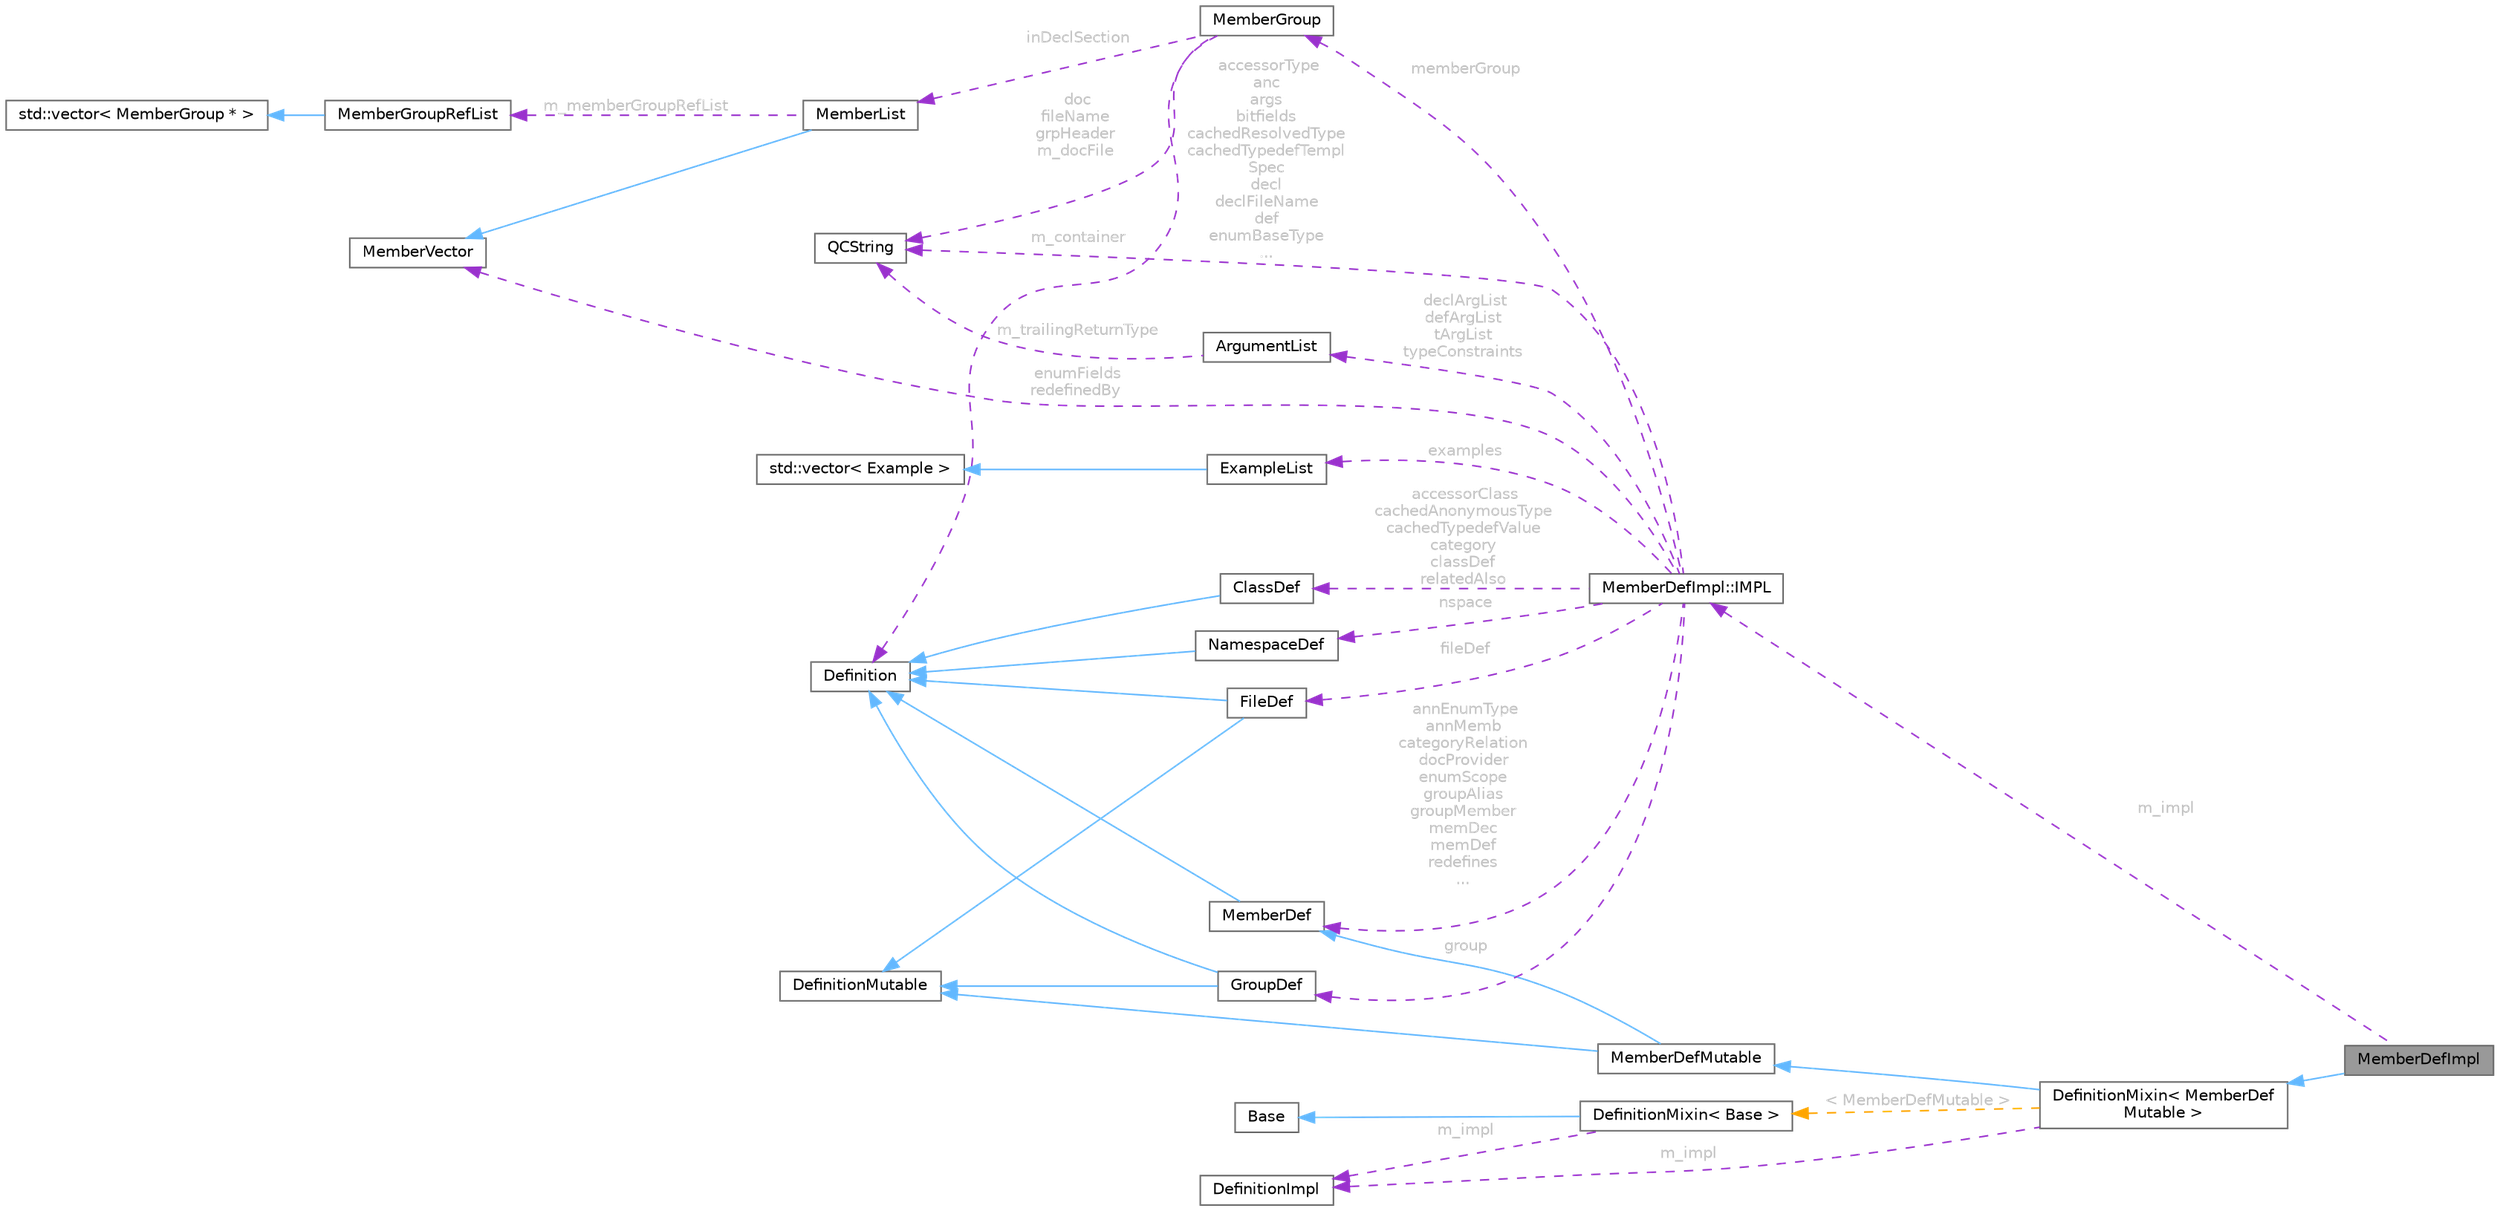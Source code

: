 digraph "MemberDefImpl"
{
 // INTERACTIVE_SVG=YES
 // LATEX_PDF_SIZE
  bgcolor="transparent";
  edge [fontname=Helvetica,fontsize=10,labelfontname=Helvetica,labelfontsize=10];
  node [fontname=Helvetica,fontsize=10,shape=box,height=0.2,width=0.4];
  rankdir="LR";
  Node1 [id="Node000001",label="MemberDefImpl",height=0.2,width=0.4,color="gray40", fillcolor="grey60", style="filled", fontcolor="black",tooltip=" "];
  Node2 -> Node1 [id="edge1_Node000001_Node000002",dir="back",color="steelblue1",style="solid",tooltip=" "];
  Node2 [id="Node000002",label="DefinitionMixin\< MemberDef\lMutable \>",height=0.2,width=0.4,color="gray40", fillcolor="white", style="filled",URL="$dd/d10/class_definition_mixin.html",tooltip=" "];
  Node3 -> Node2 [id="edge2_Node000002_Node000003",dir="back",color="steelblue1",style="solid",tooltip=" "];
  Node3 [id="Node000003",label="MemberDefMutable",height=0.2,width=0.4,color="gray40", fillcolor="white", style="filled",URL="$dd/d4b/class_member_def_mutable.html",tooltip=" "];
  Node4 -> Node3 [id="edge3_Node000003_Node000004",dir="back",color="steelblue1",style="solid",tooltip=" "];
  Node4 [id="Node000004",label="DefinitionMutable",height=0.2,width=0.4,color="gray40", fillcolor="white", style="filled",URL="$d0/d46/class_definition_mutable.html",tooltip=" "];
  Node5 -> Node3 [id="edge4_Node000003_Node000005",dir="back",color="steelblue1",style="solid",tooltip=" "];
  Node5 [id="Node000005",label="MemberDef",height=0.2,width=0.4,color="gray40", fillcolor="white", style="filled",URL="$da/d09/class_member_def.html",tooltip="A model of a class/file/namespace member symbol."];
  Node6 -> Node5 [id="edge5_Node000005_Node000006",dir="back",color="steelblue1",style="solid",tooltip=" "];
  Node6 [id="Node000006",label="Definition",height=0.2,width=0.4,color="gray40", fillcolor="white", style="filled",URL="$d5/dcc/class_definition.html",tooltip="The common base class of all entity definitions found in the sources."];
  Node7 -> Node2 [id="edge6_Node000002_Node000007",dir="back",color="darkorchid3",style="dashed",tooltip=" ",label=" m_impl",fontcolor="grey" ];
  Node7 [id="Node000007",label="DefinitionImpl",height=0.2,width=0.4,color="gray40", fillcolor="white", style="filled",URL="$d3/ddf/class_definition_impl.html",tooltip=" "];
  Node8 -> Node2 [id="edge7_Node000002_Node000008",dir="back",color="orange",style="dashed",tooltip=" ",label=" \< MemberDefMutable \>",fontcolor="grey" ];
  Node8 [id="Node000008",label="DefinitionMixin\< Base \>",height=0.2,width=0.4,color="gray40", fillcolor="white", style="filled",URL="$dd/d10/class_definition_mixin.html",tooltip=" "];
  Node9 -> Node8 [id="edge8_Node000008_Node000009",dir="back",color="steelblue1",style="solid",tooltip=" "];
  Node9 [id="Node000009",label="Base",height=0.2,width=0.4,color="gray40", fillcolor="white", style="filled",tooltip=" "];
  Node7 -> Node8 [id="edge9_Node000008_Node000007",dir="back",color="darkorchid3",style="dashed",tooltip=" ",label=" m_impl",fontcolor="grey" ];
  Node10 -> Node1 [id="edge10_Node000001_Node000010",dir="back",color="darkorchid3",style="dashed",tooltip=" ",label=" m_impl",fontcolor="grey" ];
  Node10 [id="Node000010",label="MemberDefImpl::IMPL",height=0.2,width=0.4,color="gray40", fillcolor="white", style="filled",URL="$d0/da8/class_member_def_impl_1_1_i_m_p_l.html",tooltip=" "];
  Node11 -> Node10 [id="edge11_Node000010_Node000011",dir="back",color="darkorchid3",style="dashed",tooltip=" ",label=" accessorClass\ncachedAnonymousType\ncachedTypedefValue\ncategory\nclassDef\nrelatedAlso",fontcolor="grey" ];
  Node11 [id="Node000011",label="ClassDef",height=0.2,width=0.4,color="gray40", fillcolor="white", style="filled",URL="$d1/dcf/class_class_def.html",tooltip="A abstract class representing of a compound symbol."];
  Node6 -> Node11 [id="edge12_Node000011_Node000006",dir="back",color="steelblue1",style="solid",tooltip=" "];
  Node12 -> Node10 [id="edge13_Node000010_Node000012",dir="back",color="darkorchid3",style="dashed",tooltip=" ",label=" fileDef",fontcolor="grey" ];
  Node12 [id="Node000012",label="FileDef",height=0.2,width=0.4,color="gray40", fillcolor="white", style="filled",URL="$de/db0/class_file_def.html",tooltip="A model of a file symbol."];
  Node4 -> Node12 [id="edge14_Node000012_Node000004",dir="back",color="steelblue1",style="solid",tooltip=" "];
  Node6 -> Node12 [id="edge15_Node000012_Node000006",dir="back",color="steelblue1",style="solid",tooltip=" "];
  Node13 -> Node10 [id="edge16_Node000010_Node000013",dir="back",color="darkorchid3",style="dashed",tooltip=" ",label=" nspace",fontcolor="grey" ];
  Node13 [id="Node000013",label="NamespaceDef",height=0.2,width=0.4,color="gray40", fillcolor="white", style="filled",URL="$d0/d07/class_namespace_def.html",tooltip="An abstract interface of a namespace symbol."];
  Node6 -> Node13 [id="edge17_Node000013_Node000006",dir="back",color="steelblue1",style="solid",tooltip=" "];
  Node5 -> Node10 [id="edge18_Node000010_Node000005",dir="back",color="darkorchid3",style="dashed",tooltip=" ",label=" annEnumType\nannMemb\ncategoryRelation\ndocProvider\nenumScope\ngroupAlias\ngroupMember\nmemDec\nmemDef\nredefines\n...",fontcolor="grey" ];
  Node14 -> Node10 [id="edge19_Node000010_Node000014",dir="back",color="darkorchid3",style="dashed",tooltip=" ",label=" enumFields\nredefinedBy",fontcolor="grey" ];
  Node14 [id="Node000014",label="MemberVector",height=0.2,width=0.4,color="gray40", fillcolor="white", style="filled",URL="$d1/d7d/class_member_vector.html",tooltip="A vector of MemberDef object."];
  Node15 -> Node10 [id="edge20_Node000010_Node000015",dir="back",color="darkorchid3",style="dashed",tooltip=" ",label=" examples",fontcolor="grey" ];
  Node15 [id="Node000015",label="ExampleList",height=0.2,width=0.4,color="gray40", fillcolor="white", style="filled",URL="$d1/d48/class_example_list.html",tooltip=" "];
  Node16 -> Node15 [id="edge21_Node000015_Node000016",dir="back",color="steelblue1",style="solid",tooltip=" "];
  Node16 [id="Node000016",label="std::vector\< Example \>",height=0.2,width=0.4,color="gray40", fillcolor="white", style="filled",tooltip=" "];
  Node17 -> Node10 [id="edge22_Node000010_Node000017",dir="back",color="darkorchid3",style="dashed",tooltip=" ",label=" accessorType\nanc\nargs\nbitfields\ncachedResolvedType\ncachedTypedefTempl\lSpec\ndecl\ndeclFileName\ndef\nenumBaseType\n...",fontcolor="grey" ];
  Node17 [id="Node000017",label="QCString",height=0.2,width=0.4,color="gray40", fillcolor="white", style="filled",URL="$d9/d45/class_q_c_string.html",tooltip="This is an alternative implementation of QCString."];
  Node18 -> Node10 [id="edge23_Node000010_Node000018",dir="back",color="darkorchid3",style="dashed",tooltip=" ",label=" declArgList\ndefArgList\ntArgList\ntypeConstraints",fontcolor="grey" ];
  Node18 [id="Node000018",label="ArgumentList",height=0.2,width=0.4,color="gray40", fillcolor="white", style="filled",URL="$d7/df8/class_argument_list.html",tooltip="This class represents an function or template argument list."];
  Node17 -> Node18 [id="edge24_Node000018_Node000017",dir="back",color="darkorchid3",style="dashed",tooltip=" ",label=" m_trailingReturnType",fontcolor="grey" ];
  Node19 -> Node10 [id="edge25_Node000010_Node000019",dir="back",color="darkorchid3",style="dashed",tooltip=" ",label=" memberGroup",fontcolor="grey" ];
  Node19 [id="Node000019",label="MemberGroup",height=0.2,width=0.4,color="gray40", fillcolor="white", style="filled",URL="$da/d32/class_member_group.html",tooltip="A class representing a group of members."];
  Node6 -> Node19 [id="edge26_Node000019_Node000006",dir="back",color="darkorchid3",style="dashed",tooltip=" ",label=" m_container",fontcolor="grey" ];
  Node20 -> Node19 [id="edge27_Node000019_Node000020",dir="back",color="darkorchid3",style="dashed",tooltip=" ",label=" inDeclSection",fontcolor="grey" ];
  Node20 [id="Node000020",label="MemberList",height=0.2,width=0.4,color="gray40", fillcolor="white", style="filled",URL="$dd/d13/class_member_list.html",tooltip="A list of MemberDef objects as shown in documentation sections."];
  Node14 -> Node20 [id="edge28_Node000020_Node000014",dir="back",color="steelblue1",style="solid",tooltip=" "];
  Node21 -> Node20 [id="edge29_Node000020_Node000021",dir="back",color="darkorchid3",style="dashed",tooltip=" ",label=" m_memberGroupRefList",fontcolor="grey" ];
  Node21 [id="Node000021",label="MemberGroupRefList",height=0.2,width=0.4,color="gray40", fillcolor="white", style="filled",URL="$d4/d15/class_member_group_ref_list.html",tooltip=" "];
  Node22 -> Node21 [id="edge30_Node000021_Node000022",dir="back",color="steelblue1",style="solid",tooltip=" "];
  Node22 [id="Node000022",label="std::vector\< MemberGroup * \>",height=0.2,width=0.4,color="gray40", fillcolor="white", style="filled",tooltip=" "];
  Node17 -> Node19 [id="edge31_Node000019_Node000017",dir="back",color="darkorchid3",style="dashed",tooltip=" ",label=" doc\nfileName\ngrpHeader\nm_docFile",fontcolor="grey" ];
  Node23 -> Node10 [id="edge32_Node000010_Node000023",dir="back",color="darkorchid3",style="dashed",tooltip=" ",label=" group",fontcolor="grey" ];
  Node23 [id="Node000023",label="GroupDef",height=0.2,width=0.4,color="gray40", fillcolor="white", style="filled",URL="$d8/d09/class_group_def.html",tooltip="A model of a group of symbols."];
  Node4 -> Node23 [id="edge33_Node000023_Node000004",dir="back",color="steelblue1",style="solid",tooltip=" "];
  Node6 -> Node23 [id="edge34_Node000023_Node000006",dir="back",color="steelblue1",style="solid",tooltip=" "];
}
